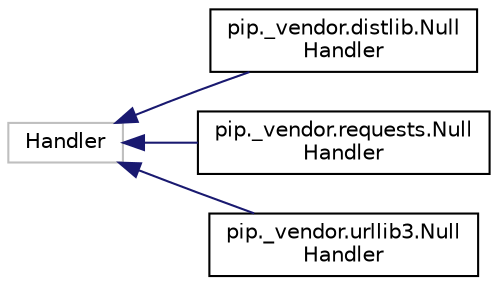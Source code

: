 digraph "Graphical Class Hierarchy"
{
  edge [fontname="Helvetica",fontsize="10",labelfontname="Helvetica",labelfontsize="10"];
  node [fontname="Helvetica",fontsize="10",shape=record];
  rankdir="LR";
  Node570 [label="Handler",height=0.2,width=0.4,color="grey75", fillcolor="white", style="filled"];
  Node570 -> Node0 [dir="back",color="midnightblue",fontsize="10",style="solid",fontname="Helvetica"];
  Node0 [label="pip._vendor.distlib.Null\lHandler",height=0.2,width=0.4,color="black", fillcolor="white", style="filled",URL="$classpip_1_1__vendor_1_1distlib_1_1_null_handler.html"];
  Node570 -> Node572 [dir="back",color="midnightblue",fontsize="10",style="solid",fontname="Helvetica"];
  Node572 [label="pip._vendor.requests.Null\lHandler",height=0.2,width=0.4,color="black", fillcolor="white", style="filled",URL="$classpip_1_1__vendor_1_1requests_1_1_null_handler.html"];
  Node570 -> Node573 [dir="back",color="midnightblue",fontsize="10",style="solid",fontname="Helvetica"];
  Node573 [label="pip._vendor.urllib3.Null\lHandler",height=0.2,width=0.4,color="black", fillcolor="white", style="filled",URL="$classpip_1_1__vendor_1_1urllib3_1_1_null_handler.html"];
}
